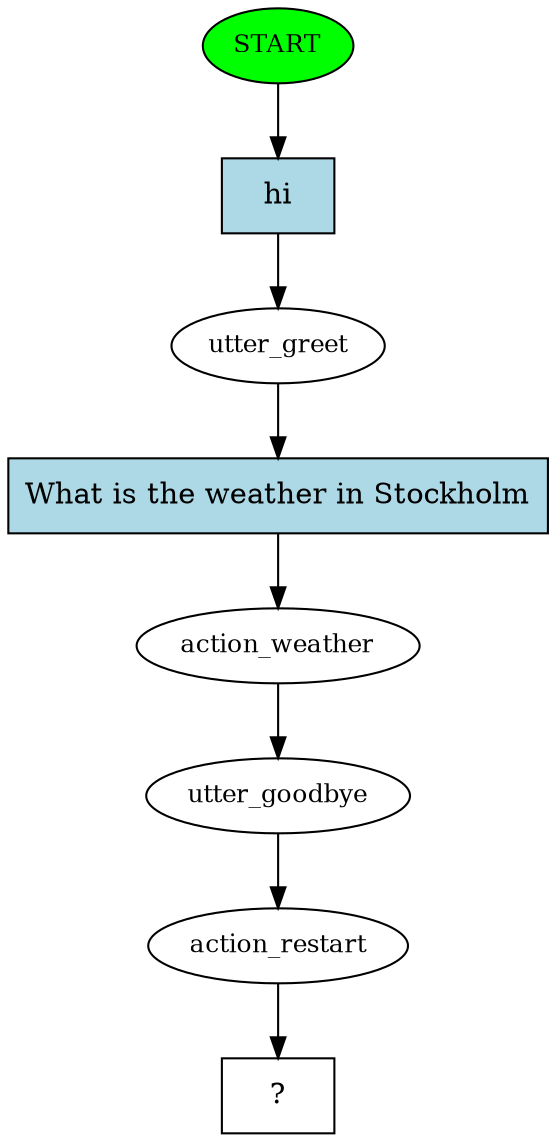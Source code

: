 digraph  {
0 [class="start active", fillcolor=green, fontsize=12, label=START, style=filled];
1 [class=active, fontsize=12, label=utter_greet];
2 [class=active, fontsize=12, label=action_weather];
3 [class=active, fontsize=12, label=utter_goodbye];
4 [class=active, fontsize=12, label=action_restart];
5 [class="intent dashed active", label="  ?  ", shape=rect];
6 [class="intent active", fillcolor=lightblue, label=hi, shape=rect, style=filled];
7 [class="intent active", fillcolor=lightblue, label="What is the weather in Stockholm", shape=rect, style=filled];
0 -> 6  [class=active, key=0];
1 -> 7  [class=active, key=0];
2 -> 3  [class=active, key=NONE, label=""];
3 -> 4  [class=active, key=NONE, label=""];
4 -> 5  [class=active, key=NONE, label=""];
6 -> 1  [class=active, key=0];
7 -> 2  [class=active, key=0];
}
